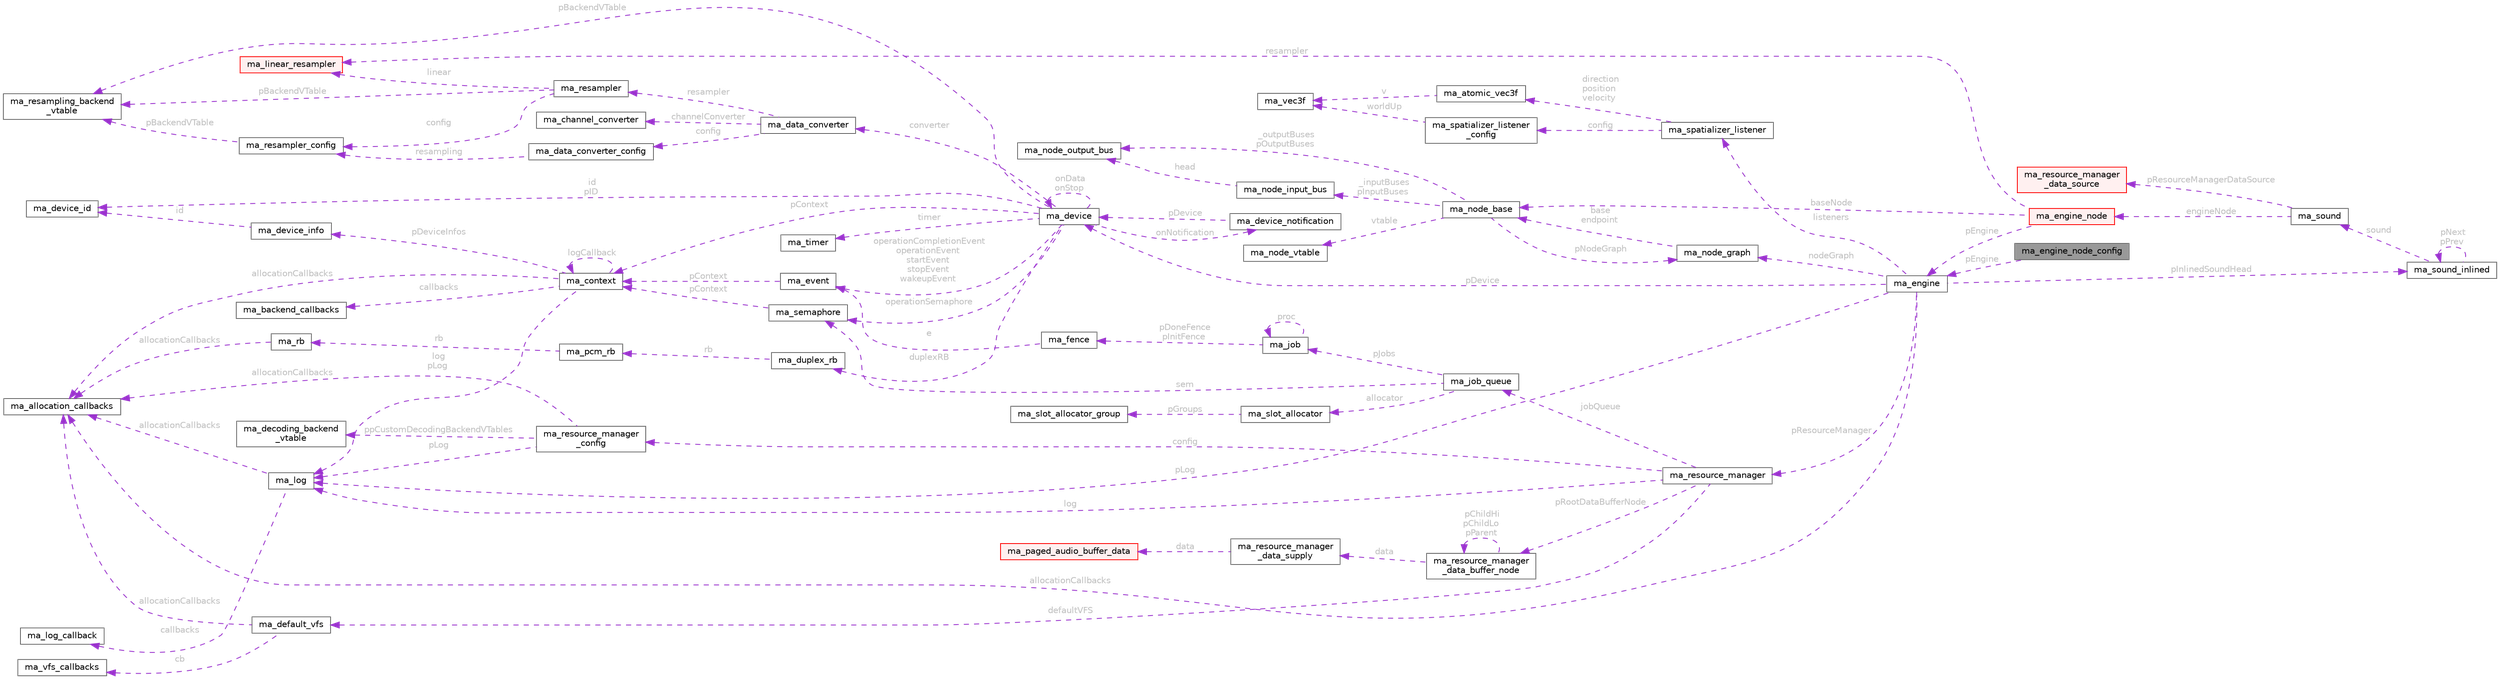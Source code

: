 digraph "ma_engine_node_config"
{
 // LATEX_PDF_SIZE
  bgcolor="transparent";
  edge [fontname=Helvetica,fontsize=10,labelfontname=Helvetica,labelfontsize=10];
  node [fontname=Helvetica,fontsize=10,shape=box,height=0.2,width=0.4];
  rankdir="LR";
  Node1 [id="Node000001",label="ma_engine_node_config",height=0.2,width=0.4,color="gray40", fillcolor="grey60", style="filled", fontcolor="black",tooltip=" "];
  Node2 -> Node1 [id="edge155_Node000001_Node000002",dir="back",color="darkorchid3",style="dashed",tooltip=" ",label=" pEngine",fontcolor="grey" ];
  Node2 [id="Node000002",label="ma_engine",height=0.2,width=0.4,color="gray40", fillcolor="white", style="filled",URL="$structma__engine.html",tooltip=" "];
  Node3 -> Node2 [id="edge156_Node000002_Node000003",dir="back",color="darkorchid3",style="dashed",tooltip=" ",label=" nodeGraph",fontcolor="grey" ];
  Node3 [id="Node000003",label="ma_node_graph",height=0.2,width=0.4,color="gray40", fillcolor="white", style="filled",URL="$structma__node__graph.html",tooltip=" "];
  Node4 -> Node3 [id="edge157_Node000003_Node000004",dir="back",color="darkorchid3",style="dashed",tooltip=" ",label=" base\nendpoint",fontcolor="grey" ];
  Node4 [id="Node000004",label="ma_node_base",height=0.2,width=0.4,color="gray40", fillcolor="white", style="filled",URL="$structma__node__base.html",tooltip=" "];
  Node3 -> Node4 [id="edge158_Node000004_Node000003",dir="back",color="darkorchid3",style="dashed",tooltip=" ",label=" pNodeGraph",fontcolor="grey" ];
  Node5 -> Node4 [id="edge159_Node000004_Node000005",dir="back",color="darkorchid3",style="dashed",tooltip=" ",label=" vtable",fontcolor="grey" ];
  Node5 [id="Node000005",label="ma_node_vtable",height=0.2,width=0.4,color="gray40", fillcolor="white", style="filled",URL="$structma__node__vtable.html",tooltip=" "];
  Node6 -> Node4 [id="edge160_Node000004_Node000006",dir="back",color="darkorchid3",style="dashed",tooltip=" ",label=" _inputBuses\npInputBuses",fontcolor="grey" ];
  Node6 [id="Node000006",label="ma_node_input_bus",height=0.2,width=0.4,color="gray40", fillcolor="white", style="filled",URL="$structma__node__input__bus.html",tooltip=" "];
  Node7 -> Node6 [id="edge161_Node000006_Node000007",dir="back",color="darkorchid3",style="dashed",tooltip=" ",label=" head",fontcolor="grey" ];
  Node7 [id="Node000007",label="ma_node_output_bus",height=0.2,width=0.4,color="gray40", fillcolor="white", style="filled",URL="$structma__node__output__bus.html",tooltip=" "];
  Node7 -> Node4 [id="edge162_Node000004_Node000007",dir="back",color="darkorchid3",style="dashed",tooltip=" ",label=" _outputBuses\npOutputBuses",fontcolor="grey" ];
  Node8 -> Node2 [id="edge163_Node000002_Node000008",dir="back",color="darkorchid3",style="dashed",tooltip=" ",label=" pResourceManager",fontcolor="grey" ];
  Node8 [id="Node000008",label="ma_resource_manager",height=0.2,width=0.4,color="gray40", fillcolor="white", style="filled",URL="$structma__resource__manager.html",tooltip=" "];
  Node9 -> Node8 [id="edge164_Node000008_Node000009",dir="back",color="darkorchid3",style="dashed",tooltip=" ",label=" config",fontcolor="grey" ];
  Node9 [id="Node000009",label="ma_resource_manager\l_config",height=0.2,width=0.4,color="gray40", fillcolor="white", style="filled",URL="$structma__resource__manager__config.html",tooltip=" "];
  Node10 -> Node9 [id="edge165_Node000009_Node000010",dir="back",color="darkorchid3",style="dashed",tooltip=" ",label=" allocationCallbacks",fontcolor="grey" ];
  Node10 [id="Node000010",label="ma_allocation_callbacks",height=0.2,width=0.4,color="gray40", fillcolor="white", style="filled",URL="$structma__allocation__callbacks.html",tooltip=" "];
  Node11 -> Node9 [id="edge166_Node000009_Node000011",dir="back",color="darkorchid3",style="dashed",tooltip=" ",label=" pLog",fontcolor="grey" ];
  Node11 [id="Node000011",label="ma_log",height=0.2,width=0.4,color="gray40", fillcolor="white", style="filled",URL="$structma__log.html",tooltip=" "];
  Node12 -> Node11 [id="edge167_Node000011_Node000012",dir="back",color="darkorchid3",style="dashed",tooltip=" ",label=" callbacks",fontcolor="grey" ];
  Node12 [id="Node000012",label="ma_log_callback",height=0.2,width=0.4,color="gray40", fillcolor="white", style="filled",URL="$structma__log__callback.html",tooltip=" "];
  Node10 -> Node11 [id="edge168_Node000011_Node000010",dir="back",color="darkorchid3",style="dashed",tooltip=" ",label=" allocationCallbacks",fontcolor="grey" ];
  Node13 -> Node9 [id="edge169_Node000009_Node000013",dir="back",color="darkorchid3",style="dashed",tooltip=" ",label=" ppCustomDecodingBackendVTables",fontcolor="grey" ];
  Node13 [id="Node000013",label="ma_decoding_backend\l_vtable",height=0.2,width=0.4,color="gray40", fillcolor="white", style="filled",URL="$structma__decoding__backend__vtable.html",tooltip=" "];
  Node14 -> Node8 [id="edge170_Node000008_Node000014",dir="back",color="darkorchid3",style="dashed",tooltip=" ",label=" pRootDataBufferNode",fontcolor="grey" ];
  Node14 [id="Node000014",label="ma_resource_manager\l_data_buffer_node",height=0.2,width=0.4,color="gray40", fillcolor="white", style="filled",URL="$structma__resource__manager__data__buffer__node.html",tooltip=" "];
  Node15 -> Node14 [id="edge171_Node000014_Node000015",dir="back",color="darkorchid3",style="dashed",tooltip=" ",label=" data",fontcolor="grey" ];
  Node15 [id="Node000015",label="ma_resource_manager\l_data_supply",height=0.2,width=0.4,color="gray40", fillcolor="white", style="filled",URL="$structma__resource__manager__data__supply.html",tooltip=" "];
  Node16 -> Node15 [id="edge172_Node000015_Node000016",dir="back",color="darkorchid3",style="dashed",tooltip=" ",label=" data",fontcolor="grey" ];
  Node16 [id="Node000016",label="ma_paged_audio_buffer_data",height=0.2,width=0.4,color="red", fillcolor="#FFF0F0", style="filled",URL="$structma__paged__audio__buffer__data.html",tooltip=" "];
  Node14 -> Node14 [id="edge173_Node000014_Node000014",dir="back",color="darkorchid3",style="dashed",tooltip=" ",label=" pChildHi\npChildLo\npParent",fontcolor="grey" ];
  Node18 -> Node8 [id="edge174_Node000008_Node000018",dir="back",color="darkorchid3",style="dashed",tooltip=" ",label=" jobQueue",fontcolor="grey" ];
  Node18 [id="Node000018",label="ma_job_queue",height=0.2,width=0.4,color="gray40", fillcolor="white", style="filled",URL="$structma__job__queue.html",tooltip=" "];
  Node19 -> Node18 [id="edge175_Node000018_Node000019",dir="back",color="darkorchid3",style="dashed",tooltip=" ",label=" sem",fontcolor="grey" ];
  Node19 [id="Node000019",label="ma_semaphore",height=0.2,width=0.4,color="gray40", fillcolor="white", style="filled",URL="$structma__semaphore.html",tooltip=" "];
  Node20 -> Node19 [id="edge176_Node000019_Node000020",dir="back",color="darkorchid3",style="dashed",tooltip=" ",label=" pContext",fontcolor="grey" ];
  Node20 [id="Node000020",label="ma_context",height=0.2,width=0.4,color="gray40", fillcolor="white", style="filled",URL="$structma__context.html",tooltip=" "];
  Node21 -> Node20 [id="edge177_Node000020_Node000021",dir="back",color="darkorchid3",style="dashed",tooltip=" ",label=" callbacks",fontcolor="grey" ];
  Node21 [id="Node000021",label="ma_backend_callbacks",height=0.2,width=0.4,color="gray40", fillcolor="white", style="filled",URL="$structma__backend__callbacks.html",tooltip=" "];
  Node11 -> Node20 [id="edge178_Node000020_Node000011",dir="back",color="darkorchid3",style="dashed",tooltip=" ",label=" log\npLog",fontcolor="grey" ];
  Node10 -> Node20 [id="edge179_Node000020_Node000010",dir="back",color="darkorchid3",style="dashed",tooltip=" ",label=" allocationCallbacks",fontcolor="grey" ];
  Node22 -> Node20 [id="edge180_Node000020_Node000022",dir="back",color="darkorchid3",style="dashed",tooltip=" ",label=" pDeviceInfos",fontcolor="grey" ];
  Node22 [id="Node000022",label="ma_device_info",height=0.2,width=0.4,color="gray40", fillcolor="white", style="filled",URL="$structma__device__info.html",tooltip=" "];
  Node23 -> Node22 [id="edge181_Node000022_Node000023",dir="back",color="darkorchid3",style="dashed",tooltip=" ",label=" id",fontcolor="grey" ];
  Node23 [id="Node000023",label="ma_device_id",height=0.2,width=0.4,color="gray40", fillcolor="white", style="filled",URL="$unionma__device__id.html",tooltip=" "];
  Node20 -> Node20 [id="edge182_Node000020_Node000020",dir="back",color="darkorchid3",style="dashed",tooltip=" ",label=" logCallback",fontcolor="grey" ];
  Node24 -> Node18 [id="edge183_Node000018_Node000024",dir="back",color="darkorchid3",style="dashed",tooltip=" ",label=" allocator",fontcolor="grey" ];
  Node24 [id="Node000024",label="ma_slot_allocator",height=0.2,width=0.4,color="gray40", fillcolor="white", style="filled",URL="$structma__slot__allocator.html",tooltip=" "];
  Node25 -> Node24 [id="edge184_Node000024_Node000025",dir="back",color="darkorchid3",style="dashed",tooltip=" ",label=" pGroups",fontcolor="grey" ];
  Node25 [id="Node000025",label="ma_slot_allocator_group",height=0.2,width=0.4,color="gray40", fillcolor="white", style="filled",URL="$structma__slot__allocator__group.html",tooltip=" "];
  Node26 -> Node18 [id="edge185_Node000018_Node000026",dir="back",color="darkorchid3",style="dashed",tooltip=" ",label=" pJobs",fontcolor="grey" ];
  Node26 [id="Node000026",label="ma_job",height=0.2,width=0.4,color="gray40", fillcolor="white", style="filled",URL="$structma__job.html",tooltip=" "];
  Node26 -> Node26 [id="edge186_Node000026_Node000026",dir="back",color="darkorchid3",style="dashed",tooltip=" ",label=" proc",fontcolor="grey" ];
  Node27 -> Node26 [id="edge187_Node000026_Node000027",dir="back",color="darkorchid3",style="dashed",tooltip=" ",label=" pDoneFence\npInitFence",fontcolor="grey" ];
  Node27 [id="Node000027",label="ma_fence",height=0.2,width=0.4,color="gray40", fillcolor="white", style="filled",URL="$structma__fence.html",tooltip=" "];
  Node28 -> Node27 [id="edge188_Node000027_Node000028",dir="back",color="darkorchid3",style="dashed",tooltip=" ",label=" e",fontcolor="grey" ];
  Node28 [id="Node000028",label="ma_event",height=0.2,width=0.4,color="gray40", fillcolor="white", style="filled",URL="$structma__event.html",tooltip=" "];
  Node20 -> Node28 [id="edge189_Node000028_Node000020",dir="back",color="darkorchid3",style="dashed",tooltip=" ",label=" pContext",fontcolor="grey" ];
  Node29 -> Node8 [id="edge190_Node000008_Node000029",dir="back",color="darkorchid3",style="dashed",tooltip=" ",label=" defaultVFS",fontcolor="grey" ];
  Node29 [id="Node000029",label="ma_default_vfs",height=0.2,width=0.4,color="gray40", fillcolor="white", style="filled",URL="$structma__default__vfs.html",tooltip=" "];
  Node30 -> Node29 [id="edge191_Node000029_Node000030",dir="back",color="darkorchid3",style="dashed",tooltip=" ",label=" cb",fontcolor="grey" ];
  Node30 [id="Node000030",label="ma_vfs_callbacks",height=0.2,width=0.4,color="gray40", fillcolor="white", style="filled",URL="$structma__vfs__callbacks.html",tooltip=" "];
  Node10 -> Node29 [id="edge192_Node000029_Node000010",dir="back",color="darkorchid3",style="dashed",tooltip=" ",label=" allocationCallbacks",fontcolor="grey" ];
  Node11 -> Node8 [id="edge193_Node000008_Node000011",dir="back",color="darkorchid3",style="dashed",tooltip=" ",label=" log",fontcolor="grey" ];
  Node31 -> Node2 [id="edge194_Node000002_Node000031",dir="back",color="darkorchid3",style="dashed",tooltip=" ",label=" pDevice",fontcolor="grey" ];
  Node31 [id="Node000031",label="ma_device",height=0.2,width=0.4,color="gray40", fillcolor="white", style="filled",URL="$structma__device.html",tooltip=" "];
  Node20 -> Node31 [id="edge195_Node000031_Node000020",dir="back",color="darkorchid3",style="dashed",tooltip=" ",label=" pContext",fontcolor="grey" ];
  Node31 -> Node31 [id="edge196_Node000031_Node000031",dir="back",color="darkorchid3",style="dashed",tooltip=" ",label=" onData\nonStop",fontcolor="grey" ];
  Node32 -> Node31 [id="edge197_Node000031_Node000032",dir="back",color="darkorchid3",style="dashed",tooltip=" ",label=" onNotification",fontcolor="grey" ];
  Node32 [id="Node000032",label="ma_device_notification",height=0.2,width=0.4,color="gray40", fillcolor="white", style="filled",URL="$structma__device__notification.html",tooltip=" "];
  Node31 -> Node32 [id="edge198_Node000032_Node000031",dir="back",color="darkorchid3",style="dashed",tooltip=" ",label=" pDevice",fontcolor="grey" ];
  Node28 -> Node31 [id="edge199_Node000031_Node000028",dir="back",color="darkorchid3",style="dashed",tooltip=" ",label=" operationCompletionEvent\noperationEvent\nstartEvent\nstopEvent\nwakeupEvent",fontcolor="grey" ];
  Node33 -> Node31 [id="edge200_Node000031_Node000033",dir="back",color="darkorchid3",style="dashed",tooltip=" ",label=" duplexRB",fontcolor="grey" ];
  Node33 [id="Node000033",label="ma_duplex_rb",height=0.2,width=0.4,color="gray40", fillcolor="white", style="filled",URL="$structma__duplex__rb.html",tooltip=" "];
  Node34 -> Node33 [id="edge201_Node000033_Node000034",dir="back",color="darkorchid3",style="dashed",tooltip=" ",label=" rb",fontcolor="grey" ];
  Node34 [id="Node000034",label="ma_pcm_rb",height=0.2,width=0.4,color="gray40", fillcolor="white", style="filled",URL="$structma__pcm__rb.html",tooltip=" "];
  Node35 -> Node34 [id="edge202_Node000034_Node000035",dir="back",color="darkorchid3",style="dashed",tooltip=" ",label=" rb",fontcolor="grey" ];
  Node35 [id="Node000035",label="ma_rb",height=0.2,width=0.4,color="gray40", fillcolor="white", style="filled",URL="$structma__rb.html",tooltip=" "];
  Node10 -> Node35 [id="edge203_Node000035_Node000010",dir="back",color="darkorchid3",style="dashed",tooltip=" ",label=" allocationCallbacks",fontcolor="grey" ];
  Node36 -> Node31 [id="edge204_Node000031_Node000036",dir="back",color="darkorchid3",style="dashed",tooltip=" ",label=" pBackendVTable",fontcolor="grey" ];
  Node36 [id="Node000036",label="ma_resampling_backend\l_vtable",height=0.2,width=0.4,color="gray40", fillcolor="white", style="filled",URL="$structma__resampling__backend__vtable.html",tooltip=" "];
  Node23 -> Node31 [id="edge205_Node000031_Node000023",dir="back",color="darkorchid3",style="dashed",tooltip=" ",label=" id\npID",fontcolor="grey" ];
  Node37 -> Node31 [id="edge206_Node000031_Node000037",dir="back",color="darkorchid3",style="dashed",tooltip=" ",label=" converter",fontcolor="grey" ];
  Node37 [id="Node000037",label="ma_data_converter",height=0.2,width=0.4,color="gray40", fillcolor="white", style="filled",URL="$structma__data__converter.html",tooltip=" "];
  Node38 -> Node37 [id="edge207_Node000037_Node000038",dir="back",color="darkorchid3",style="dashed",tooltip=" ",label=" channelConverter",fontcolor="grey" ];
  Node38 [id="Node000038",label="ma_channel_converter",height=0.2,width=0.4,color="gray40", fillcolor="white", style="filled",URL="$structma__channel__converter.html",tooltip=" "];
  Node39 -> Node37 [id="edge208_Node000037_Node000039",dir="back",color="darkorchid3",style="dashed",tooltip=" ",label=" resampler",fontcolor="grey" ];
  Node39 [id="Node000039",label="ma_resampler",height=0.2,width=0.4,color="gray40", fillcolor="white", style="filled",URL="$structma__resampler.html",tooltip=" "];
  Node36 -> Node39 [id="edge209_Node000039_Node000036",dir="back",color="darkorchid3",style="dashed",tooltip=" ",label=" pBackendVTable",fontcolor="grey" ];
  Node40 -> Node39 [id="edge210_Node000039_Node000040",dir="back",color="darkorchid3",style="dashed",tooltip=" ",label=" linear",fontcolor="grey" ];
  Node40 [id="Node000040",label="ma_linear_resampler",height=0.2,width=0.4,color="red", fillcolor="#FFF0F0", style="filled",URL="$structma__linear__resampler.html",tooltip=" "];
  Node47 -> Node39 [id="edge211_Node000039_Node000047",dir="back",color="darkorchid3",style="dashed",tooltip=" ",label=" config",fontcolor="grey" ];
  Node47 [id="Node000047",label="ma_resampler_config",height=0.2,width=0.4,color="gray40", fillcolor="white", style="filled",URL="$structma__resampler__config.html",tooltip=" "];
  Node36 -> Node47 [id="edge212_Node000047_Node000036",dir="back",color="darkorchid3",style="dashed",tooltip=" ",label=" pBackendVTable",fontcolor="grey" ];
  Node48 -> Node37 [id="edge213_Node000037_Node000048",dir="back",color="darkorchid3",style="dashed",tooltip=" ",label=" config",fontcolor="grey" ];
  Node48 [id="Node000048",label="ma_data_converter_config",height=0.2,width=0.4,color="gray40", fillcolor="white", style="filled",URL="$structma__data__converter__config.html",tooltip=" "];
  Node47 -> Node48 [id="edge214_Node000048_Node000047",dir="back",color="darkorchid3",style="dashed",tooltip=" ",label=" resampling",fontcolor="grey" ];
  Node19 -> Node31 [id="edge215_Node000031_Node000019",dir="back",color="darkorchid3",style="dashed",tooltip=" ",label=" operationSemaphore",fontcolor="grey" ];
  Node49 -> Node31 [id="edge216_Node000031_Node000049",dir="back",color="darkorchid3",style="dashed",tooltip=" ",label=" timer",fontcolor="grey" ];
  Node49 [id="Node000049",label="ma_timer",height=0.2,width=0.4,color="gray40", fillcolor="white", style="filled",URL="$unionma__timer.html",tooltip=" "];
  Node11 -> Node2 [id="edge217_Node000002_Node000011",dir="back",color="darkorchid3",style="dashed",tooltip=" ",label=" pLog",fontcolor="grey" ];
  Node50 -> Node2 [id="edge218_Node000002_Node000050",dir="back",color="darkorchid3",style="dashed",tooltip=" ",label=" listeners",fontcolor="grey" ];
  Node50 [id="Node000050",label="ma_spatializer_listener",height=0.2,width=0.4,color="gray40", fillcolor="white", style="filled",URL="$structma__spatializer__listener.html",tooltip=" "];
  Node51 -> Node50 [id="edge219_Node000050_Node000051",dir="back",color="darkorchid3",style="dashed",tooltip=" ",label=" config",fontcolor="grey" ];
  Node51 [id="Node000051",label="ma_spatializer_listener\l_config",height=0.2,width=0.4,color="gray40", fillcolor="white", style="filled",URL="$structma__spatializer__listener__config.html",tooltip=" "];
  Node52 -> Node51 [id="edge220_Node000051_Node000052",dir="back",color="darkorchid3",style="dashed",tooltip=" ",label=" worldUp",fontcolor="grey" ];
  Node52 [id="Node000052",label="ma_vec3f",height=0.2,width=0.4,color="gray40", fillcolor="white", style="filled",URL="$structma__vec3f.html",tooltip=" "];
  Node53 -> Node50 [id="edge221_Node000050_Node000053",dir="back",color="darkorchid3",style="dashed",tooltip=" ",label=" direction\nposition\nvelocity",fontcolor="grey" ];
  Node53 [id="Node000053",label="ma_atomic_vec3f",height=0.2,width=0.4,color="gray40", fillcolor="white", style="filled",URL="$structma__atomic__vec3f.html",tooltip=" "];
  Node52 -> Node53 [id="edge222_Node000053_Node000052",dir="back",color="darkorchid3",style="dashed",tooltip=" ",label=" v",fontcolor="grey" ];
  Node10 -> Node2 [id="edge223_Node000002_Node000010",dir="back",color="darkorchid3",style="dashed",tooltip=" ",label=" allocationCallbacks",fontcolor="grey" ];
  Node54 -> Node2 [id="edge224_Node000002_Node000054",dir="back",color="darkorchid3",style="dashed",tooltip=" ",label=" pInlinedSoundHead",fontcolor="grey" ];
  Node54 [id="Node000054",label="ma_sound_inlined",height=0.2,width=0.4,color="gray40", fillcolor="white", style="filled",URL="$structma__sound__inlined.html",tooltip=" "];
  Node55 -> Node54 [id="edge225_Node000054_Node000055",dir="back",color="darkorchid3",style="dashed",tooltip=" ",label=" sound",fontcolor="grey" ];
  Node55 [id="Node000055",label="ma_sound",height=0.2,width=0.4,color="gray40", fillcolor="white", style="filled",URL="$structma__sound.html",tooltip=" "];
  Node56 -> Node55 [id="edge226_Node000055_Node000056",dir="back",color="darkorchid3",style="dashed",tooltip=" ",label=" engineNode",fontcolor="grey" ];
  Node56 [id="Node000056",label="ma_engine_node",height=0.2,width=0.4,color="red", fillcolor="#FFF0F0", style="filled",URL="$structma__engine__node.html",tooltip=" "];
  Node4 -> Node56 [id="edge227_Node000056_Node000004",dir="back",color="darkorchid3",style="dashed",tooltip=" ",label=" baseNode",fontcolor="grey" ];
  Node2 -> Node56 [id="edge228_Node000056_Node000002",dir="back",color="darkorchid3",style="dashed",tooltip=" ",label=" pEngine",fontcolor="grey" ];
  Node40 -> Node56 [id="edge229_Node000056_Node000040",dir="back",color="darkorchid3",style="dashed",tooltip=" ",label=" resampler",fontcolor="grey" ];
  Node63 -> Node55 [id="edge230_Node000055_Node000063",dir="back",color="darkorchid3",style="dashed",tooltip=" ",label=" pResourceManagerDataSource",fontcolor="grey" ];
  Node63 [id="Node000063",label="ma_resource_manager\l_data_source",height=0.2,width=0.4,color="red", fillcolor="#FFF0F0", style="filled",URL="$structma__resource__manager__data__source.html",tooltip=" "];
  Node54 -> Node54 [id="edge231_Node000054_Node000054",dir="back",color="darkorchid3",style="dashed",tooltip=" ",label=" pNext\npPrev",fontcolor="grey" ];
}
